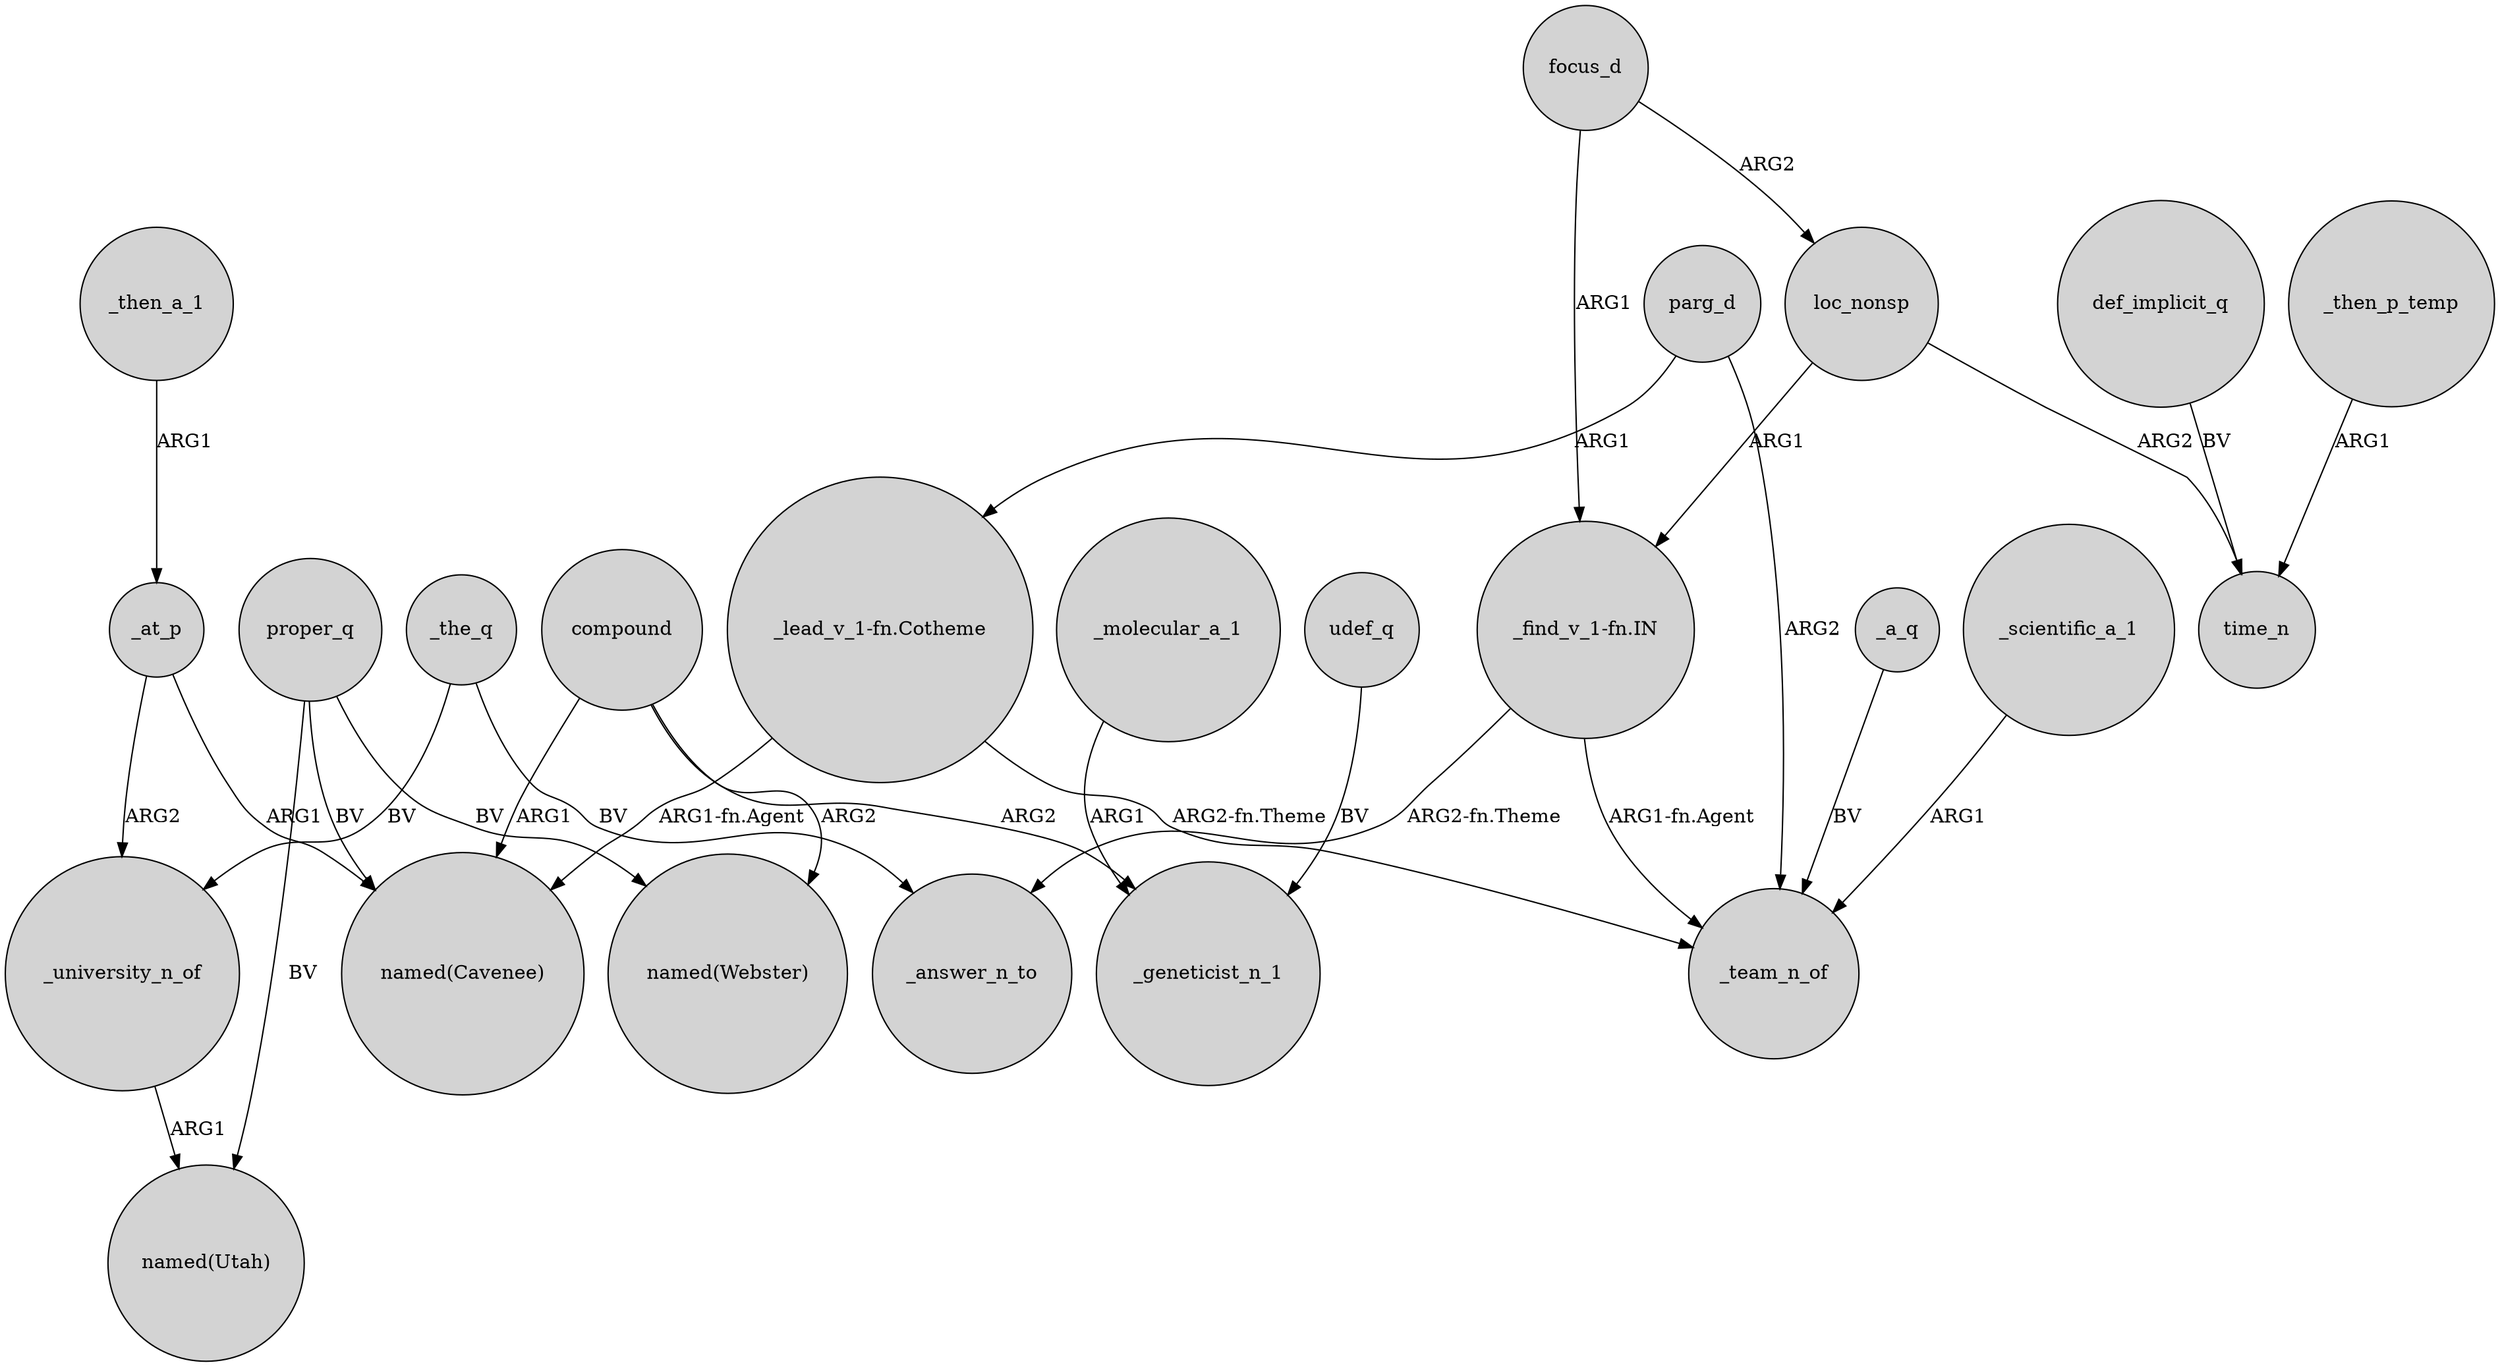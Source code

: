 digraph {
	node [shape=circle style=filled]
	focus_d -> loc_nonsp [label=ARG2]
	compound -> "named(Webster)" [label=ARG2]
	parg_d -> "_lead_v_1-fn.Cotheme" [label=ARG1]
	_molecular_a_1 -> _geneticist_n_1 [label=ARG1]
	_the_q -> _university_n_of [label=BV]
	"_find_v_1-fn.IN" -> _answer_n_to [label="ARG2-fn.Theme"]
	compound -> _geneticist_n_1 [label=ARG2]
	_at_p -> "named(Cavenee)" [label=ARG1]
	_a_q -> _team_n_of [label=BV]
	focus_d -> "_find_v_1-fn.IN" [label=ARG1]
	compound -> "named(Cavenee)" [label=ARG1]
	_then_a_1 -> _at_p [label=ARG1]
	parg_d -> _team_n_of [label=ARG2]
	udef_q -> _geneticist_n_1 [label=BV]
	_then_p_temp -> time_n [label=ARG1]
	loc_nonsp -> time_n [label=ARG2]
	_scientific_a_1 -> _team_n_of [label=ARG1]
	_at_p -> _university_n_of [label=ARG2]
	"_find_v_1-fn.IN" -> _team_n_of [label="ARG1-fn.Agent"]
	proper_q -> "named(Cavenee)" [label=BV]
	proper_q -> "named(Webster)" [label=BV]
	proper_q -> "named(Utah)" [label=BV]
	_the_q -> _answer_n_to [label=BV]
	"_lead_v_1-fn.Cotheme" -> "named(Cavenee)" [label="ARG1-fn.Agent"]
	_university_n_of -> "named(Utah)" [label=ARG1]
	"_lead_v_1-fn.Cotheme" -> _team_n_of [label="ARG2-fn.Theme"]
	def_implicit_q -> time_n [label=BV]
	loc_nonsp -> "_find_v_1-fn.IN" [label=ARG1]
}
